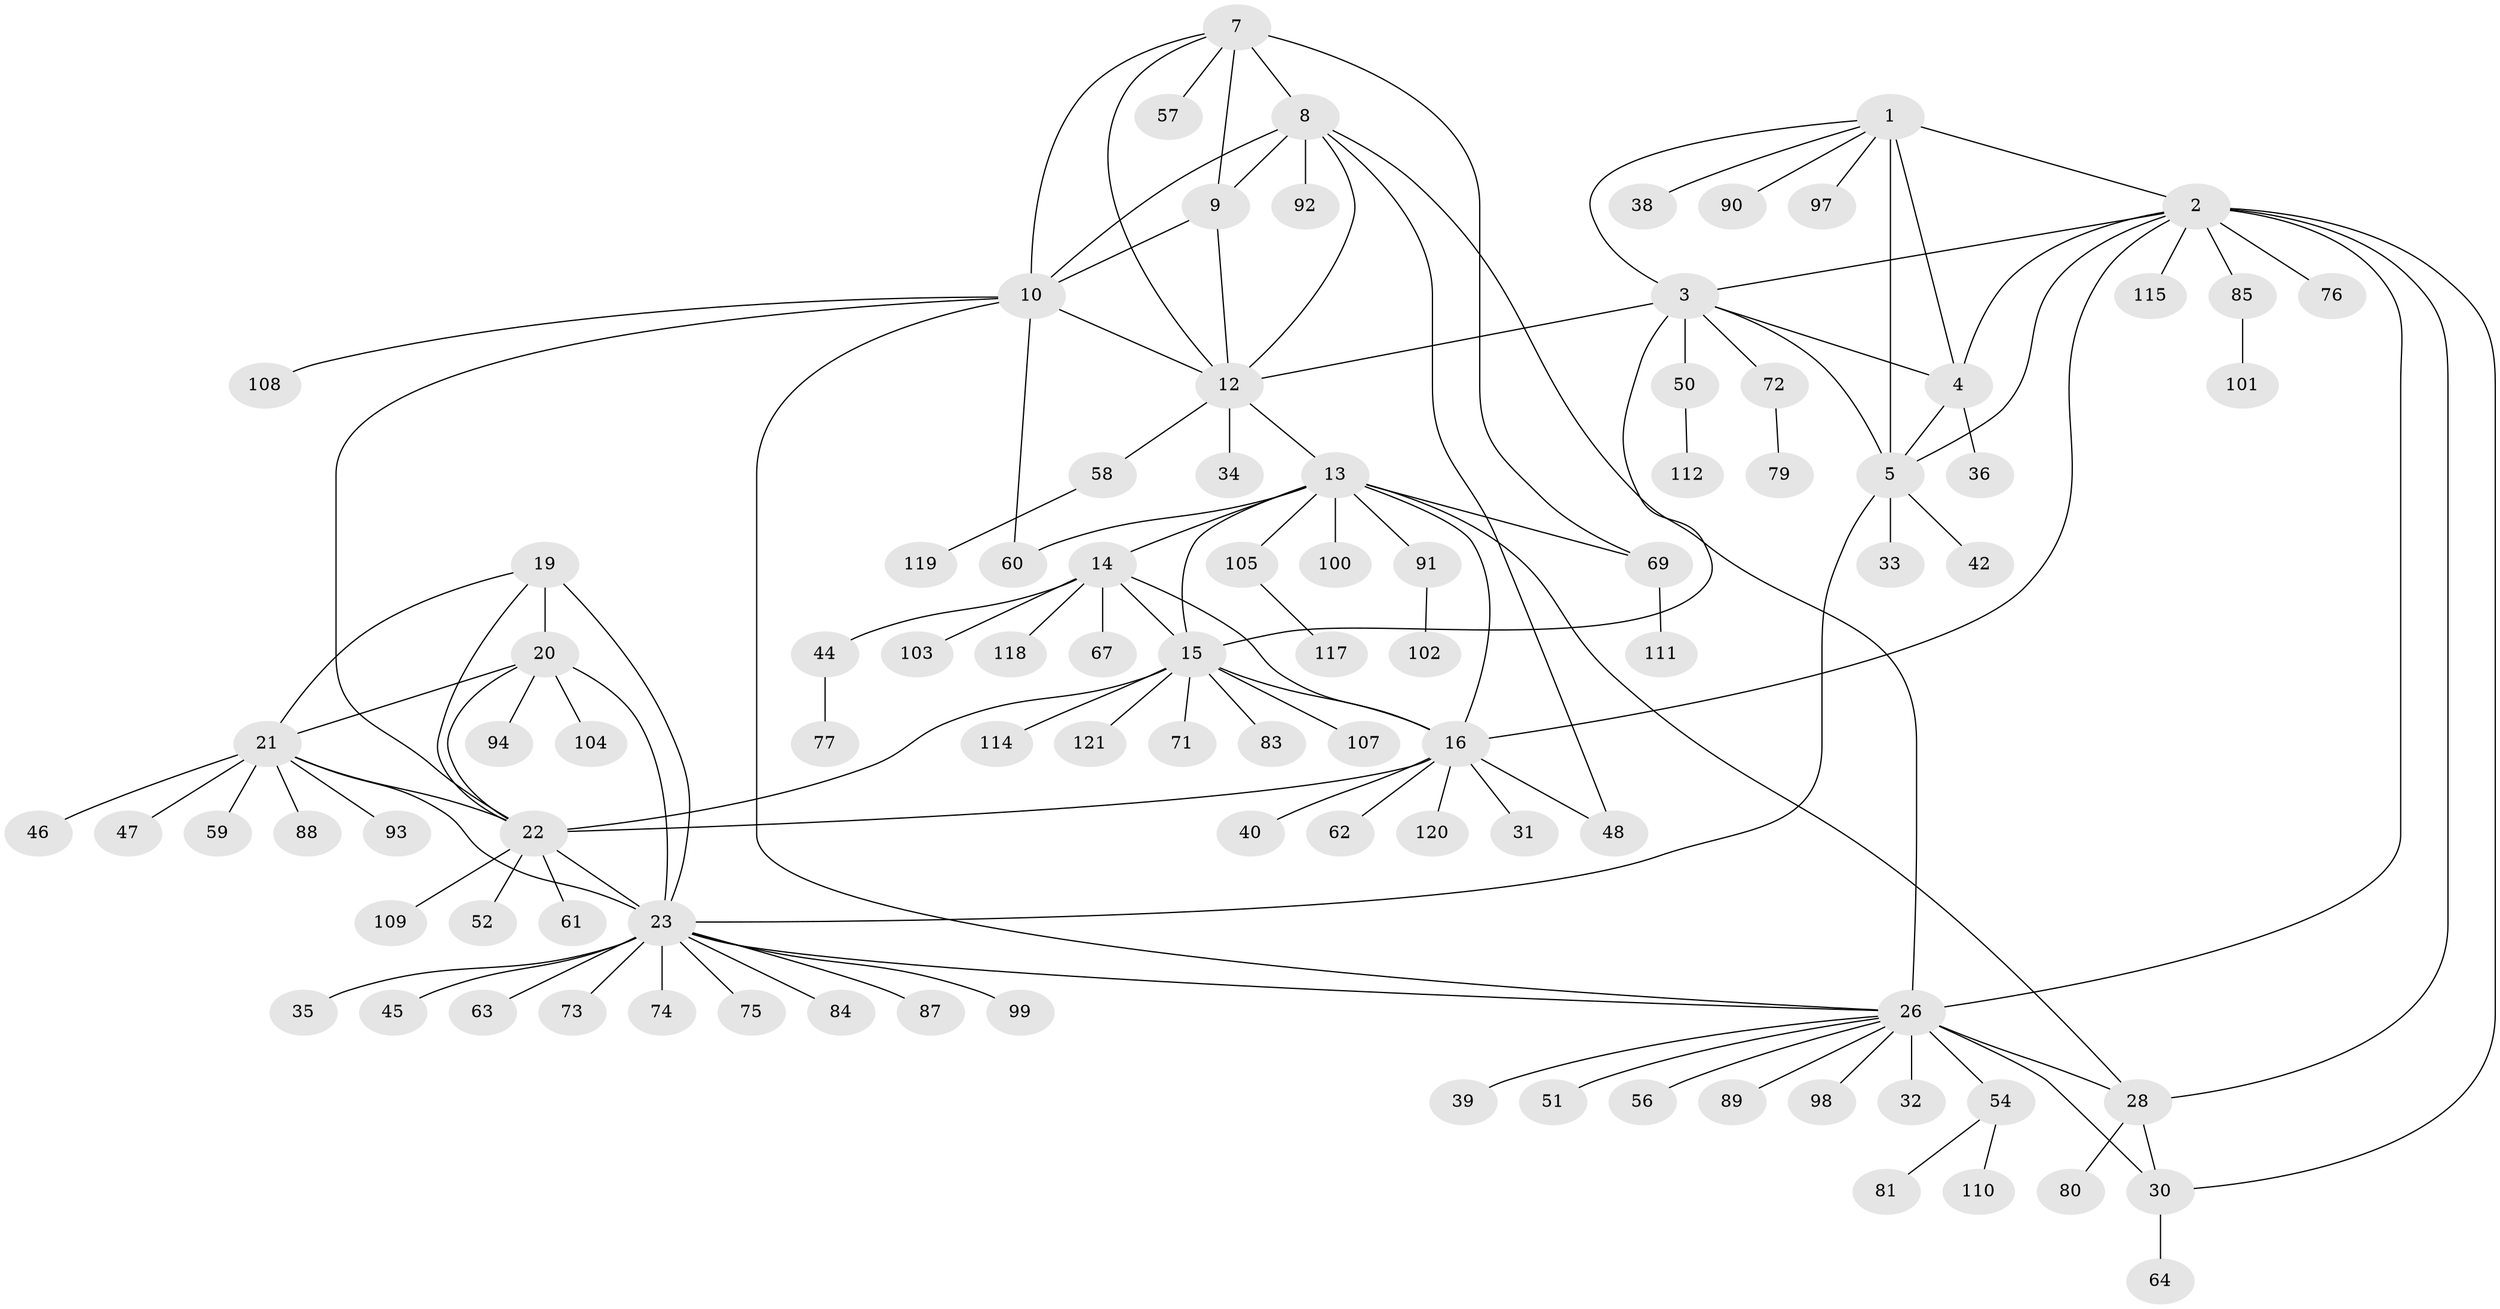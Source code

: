 // Generated by graph-tools (version 1.1) at 2025/24/03/03/25 07:24:09]
// undirected, 95 vertices, 130 edges
graph export_dot {
graph [start="1"]
  node [color=gray90,style=filled];
  1 [super="+6"];
  2 [super="+25"];
  3 [super="+113"];
  4 [super="+82"];
  5 [super="+55"];
  7 [super="+78"];
  8 [super="+11"];
  9 [super="+37"];
  10 [super="+43"];
  12 [super="+96"];
  13 [super="+18"];
  14 [super="+49"];
  15 [super="+68"];
  16 [super="+17"];
  19;
  20 [super="+65"];
  21 [super="+53"];
  22 [super="+95"];
  23 [super="+24"];
  26 [super="+27"];
  28 [super="+29"];
  30 [super="+41"];
  31;
  32;
  33;
  34 [super="+116"];
  35;
  36;
  38;
  39;
  40;
  42;
  44;
  45;
  46;
  47;
  48;
  50;
  51;
  52;
  54 [super="+70"];
  56;
  57;
  58;
  59;
  60 [super="+66"];
  61;
  62;
  63;
  64;
  67;
  69;
  71 [super="+106"];
  72;
  73;
  74;
  75;
  76;
  77;
  79;
  80;
  81 [super="+86"];
  83;
  84;
  85;
  87;
  88;
  89;
  90;
  91;
  92;
  93;
  94;
  97;
  98;
  99;
  100;
  101;
  102;
  103;
  104;
  105;
  107;
  108;
  109;
  110;
  111;
  112;
  114;
  115;
  117;
  118;
  119;
  120;
  121;
  1 -- 2 [weight=2];
  1 -- 3 [weight=2];
  1 -- 4 [weight=2];
  1 -- 5 [weight=2];
  1 -- 38;
  1 -- 90;
  1 -- 97;
  2 -- 3;
  2 -- 4;
  2 -- 5;
  2 -- 16;
  2 -- 115;
  2 -- 76;
  2 -- 85;
  2 -- 26 [weight=2];
  2 -- 28 [weight=2];
  2 -- 30;
  3 -- 4;
  3 -- 5;
  3 -- 12;
  3 -- 50;
  3 -- 72;
  3 -- 15;
  4 -- 5;
  4 -- 36;
  5 -- 33;
  5 -- 42;
  5 -- 23;
  7 -- 8 [weight=2];
  7 -- 9;
  7 -- 10;
  7 -- 12;
  7 -- 57;
  7 -- 69;
  8 -- 9 [weight=2];
  8 -- 10 [weight=2];
  8 -- 12 [weight=2];
  8 -- 48;
  8 -- 26;
  8 -- 92;
  9 -- 10;
  9 -- 12;
  10 -- 12;
  10 -- 22;
  10 -- 108;
  10 -- 26;
  10 -- 60;
  12 -- 34;
  12 -- 58;
  12 -- 13;
  13 -- 14 [weight=2];
  13 -- 15 [weight=2];
  13 -- 16 [weight=4];
  13 -- 60;
  13 -- 91;
  13 -- 100;
  13 -- 28;
  13 -- 69;
  13 -- 105;
  14 -- 15;
  14 -- 16 [weight=2];
  14 -- 44;
  14 -- 67;
  14 -- 103;
  14 -- 118;
  15 -- 16 [weight=2];
  15 -- 107;
  15 -- 121;
  15 -- 114;
  15 -- 83;
  15 -- 22;
  15 -- 71;
  16 -- 31;
  16 -- 40;
  16 -- 120;
  16 -- 48;
  16 -- 22;
  16 -- 62;
  19 -- 20;
  19 -- 21;
  19 -- 22;
  19 -- 23 [weight=2];
  20 -- 21;
  20 -- 22;
  20 -- 23 [weight=2];
  20 -- 94;
  20 -- 104;
  21 -- 22;
  21 -- 23 [weight=2];
  21 -- 46;
  21 -- 47;
  21 -- 59;
  21 -- 88;
  21 -- 93;
  22 -- 23 [weight=2];
  22 -- 52;
  22 -- 61;
  22 -- 109;
  23 -- 35;
  23 -- 63;
  23 -- 73;
  23 -- 99;
  23 -- 74;
  23 -- 75;
  23 -- 45;
  23 -- 84;
  23 -- 87;
  23 -- 26;
  26 -- 28 [weight=4];
  26 -- 30 [weight=2];
  26 -- 56;
  26 -- 89;
  26 -- 32;
  26 -- 98;
  26 -- 39;
  26 -- 51;
  26 -- 54;
  28 -- 30 [weight=2];
  28 -- 80;
  30 -- 64;
  44 -- 77;
  50 -- 112;
  54 -- 110;
  54 -- 81;
  58 -- 119;
  69 -- 111;
  72 -- 79;
  85 -- 101;
  91 -- 102;
  105 -- 117;
}
